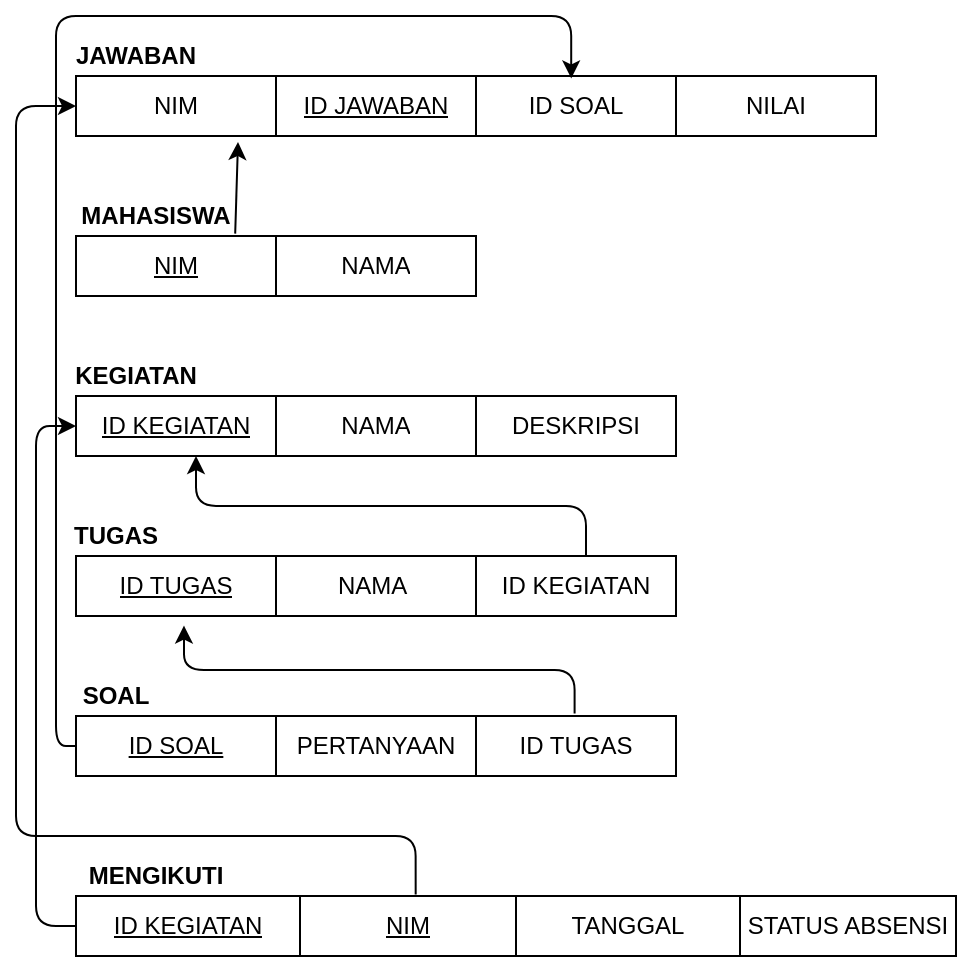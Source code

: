 <mxfile version="13.8.1" type="github">
  <diagram name="Page-1" id="c4acf3e9-155e-7222-9cf6-157b1a14988f">
    <mxGraphModel dx="1038" dy="523" grid="1" gridSize="10" guides="1" tooltips="1" connect="1" arrows="1" fold="1" page="1" pageScale="1" pageWidth="1200" pageHeight="1920" background="#ffffff" math="0" shadow="0">
      <root>
        <mxCell id="0" />
        <mxCell id="1" parent="0" />
        <mxCell id="n6CTJiY0W6eviaq9f81T-15" value="&lt;b&gt;JAWABAN&lt;/b&gt;" style="text;html=1;strokeColor=none;fillColor=none;align=center;verticalAlign=middle;whiteSpace=wrap;rounded=0;" vertex="1" parent="1">
          <mxGeometry x="50" y="270" width="40" height="20" as="geometry" />
        </mxCell>
        <mxCell id="n6CTJiY0W6eviaq9f81T-21" value="&lt;b&gt;MAHASISWA&lt;/b&gt;" style="text;html=1;strokeColor=none;fillColor=none;align=center;verticalAlign=middle;whiteSpace=wrap;rounded=0;" vertex="1" parent="1">
          <mxGeometry x="60" y="350" width="40" height="20" as="geometry" />
        </mxCell>
        <mxCell id="n6CTJiY0W6eviaq9f81T-16" value="" style="shape=table;html=1;whiteSpace=wrap;startSize=0;container=1;collapsible=0;childLayout=tableLayout;" vertex="1" parent="1">
          <mxGeometry x="40" y="370" width="200" height="30" as="geometry" />
        </mxCell>
        <mxCell id="n6CTJiY0W6eviaq9f81T-17" value="" style="shape=partialRectangle;html=1;whiteSpace=wrap;collapsible=0;dropTarget=0;pointerEvents=0;fillColor=none;top=0;left=0;bottom=0;right=0;points=[[0,0.5],[1,0.5]];portConstraint=eastwest;" vertex="1" parent="n6CTJiY0W6eviaq9f81T-16">
          <mxGeometry width="200" height="30" as="geometry" />
        </mxCell>
        <mxCell id="n6CTJiY0W6eviaq9f81T-18" value="&lt;u&gt;NIM&lt;/u&gt;" style="shape=partialRectangle;html=1;whiteSpace=wrap;connectable=0;fillColor=none;top=0;left=0;bottom=0;right=0;overflow=hidden;" vertex="1" parent="n6CTJiY0W6eviaq9f81T-17">
          <mxGeometry width="100" height="30" as="geometry" />
        </mxCell>
        <mxCell id="n6CTJiY0W6eviaq9f81T-20" value="NAMA" style="shape=partialRectangle;html=1;whiteSpace=wrap;connectable=0;fillColor=none;top=0;left=0;bottom=0;right=0;overflow=hidden;" vertex="1" parent="n6CTJiY0W6eviaq9f81T-17">
          <mxGeometry x="100" width="100" height="30" as="geometry" />
        </mxCell>
        <mxCell id="n6CTJiY0W6eviaq9f81T-1" value="" style="shape=table;html=1;whiteSpace=wrap;startSize=0;container=1;collapsible=0;childLayout=tableLayout;" vertex="1" parent="1">
          <mxGeometry x="40" y="290" width="400" height="30" as="geometry" />
        </mxCell>
        <mxCell id="n6CTJiY0W6eviaq9f81T-2" value="" style="shape=partialRectangle;html=1;whiteSpace=wrap;collapsible=0;dropTarget=0;pointerEvents=0;fillColor=none;top=0;left=0;bottom=0;right=0;points=[[0,0.5],[1,0.5]];portConstraint=eastwest;" vertex="1" parent="n6CTJiY0W6eviaq9f81T-1">
          <mxGeometry width="400" height="30" as="geometry" />
        </mxCell>
        <mxCell id="n6CTJiY0W6eviaq9f81T-3" value="NIM" style="shape=partialRectangle;html=1;whiteSpace=wrap;connectable=0;fillColor=none;top=0;left=0;bottom=0;right=0;overflow=hidden;" vertex="1" parent="n6CTJiY0W6eviaq9f81T-2">
          <mxGeometry width="100" height="30" as="geometry" />
        </mxCell>
        <mxCell id="n6CTJiY0W6eviaq9f81T-39" value="&lt;u&gt;ID JAWABAN&lt;/u&gt;" style="shape=partialRectangle;html=1;whiteSpace=wrap;connectable=0;fillColor=none;top=0;left=0;bottom=0;right=0;overflow=hidden;" vertex="1" parent="n6CTJiY0W6eviaq9f81T-2">
          <mxGeometry x="100" width="100" height="30" as="geometry" />
        </mxCell>
        <mxCell id="n6CTJiY0W6eviaq9f81T-40" value="ID SOAL" style="shape=partialRectangle;html=1;whiteSpace=wrap;connectable=0;fillColor=none;top=0;left=0;bottom=0;right=0;overflow=hidden;" vertex="1" parent="n6CTJiY0W6eviaq9f81T-2">
          <mxGeometry x="200" width="100" height="30" as="geometry" />
        </mxCell>
        <mxCell id="n6CTJiY0W6eviaq9f81T-41" value="NILAI" style="shape=partialRectangle;html=1;whiteSpace=wrap;connectable=0;fillColor=none;top=0;left=0;bottom=0;right=0;overflow=hidden;" vertex="1" parent="n6CTJiY0W6eviaq9f81T-2">
          <mxGeometry x="300" width="100" height="30" as="geometry" />
        </mxCell>
        <mxCell id="n6CTJiY0W6eviaq9f81T-23" value="" style="shape=table;html=1;whiteSpace=wrap;startSize=0;container=1;collapsible=0;childLayout=tableLayout;" vertex="1" parent="1">
          <mxGeometry x="40" y="450" width="300" height="30" as="geometry" />
        </mxCell>
        <mxCell id="n6CTJiY0W6eviaq9f81T-24" value="" style="shape=partialRectangle;html=1;whiteSpace=wrap;collapsible=0;dropTarget=0;pointerEvents=0;fillColor=none;top=0;left=0;bottom=0;right=0;points=[[0,0.5],[1,0.5]];portConstraint=eastwest;" vertex="1" parent="n6CTJiY0W6eviaq9f81T-23">
          <mxGeometry width="300" height="30" as="geometry" />
        </mxCell>
        <mxCell id="n6CTJiY0W6eviaq9f81T-25" value="&lt;u&gt;ID KEGIATAN&lt;/u&gt;" style="shape=partialRectangle;html=1;whiteSpace=wrap;connectable=0;fillColor=none;top=0;left=0;bottom=0;right=0;overflow=hidden;" vertex="1" parent="n6CTJiY0W6eviaq9f81T-24">
          <mxGeometry width="100" height="30" as="geometry" />
        </mxCell>
        <mxCell id="n6CTJiY0W6eviaq9f81T-26" value="NAMA" style="shape=partialRectangle;html=1;whiteSpace=wrap;connectable=0;fillColor=none;top=0;left=0;bottom=0;right=0;overflow=hidden;" vertex="1" parent="n6CTJiY0W6eviaq9f81T-24">
          <mxGeometry x="100" width="100" height="30" as="geometry" />
        </mxCell>
        <mxCell id="n6CTJiY0W6eviaq9f81T-38" value="DESKRIPSI" style="shape=partialRectangle;html=1;whiteSpace=wrap;connectable=0;fillColor=none;top=0;left=0;bottom=0;right=0;overflow=hidden;" vertex="1" parent="n6CTJiY0W6eviaq9f81T-24">
          <mxGeometry x="200" width="100" height="30" as="geometry" />
        </mxCell>
        <mxCell id="n6CTJiY0W6eviaq9f81T-27" value="" style="shape=table;html=1;whiteSpace=wrap;startSize=0;container=1;collapsible=0;childLayout=tableLayout;" vertex="1" parent="1">
          <mxGeometry x="40" y="530" width="300" height="30" as="geometry" />
        </mxCell>
        <mxCell id="n6CTJiY0W6eviaq9f81T-28" value="" style="shape=partialRectangle;html=1;whiteSpace=wrap;collapsible=0;dropTarget=0;pointerEvents=0;fillColor=none;top=0;left=0;bottom=0;right=0;points=[[0,0.5],[1,0.5]];portConstraint=eastwest;" vertex="1" parent="n6CTJiY0W6eviaq9f81T-27">
          <mxGeometry width="300" height="30" as="geometry" />
        </mxCell>
        <mxCell id="n6CTJiY0W6eviaq9f81T-29" value="&lt;u&gt;ID TUGAS&lt;/u&gt;" style="shape=partialRectangle;html=1;whiteSpace=wrap;connectable=0;fillColor=none;top=0;left=0;bottom=0;right=0;overflow=hidden;" vertex="1" parent="n6CTJiY0W6eviaq9f81T-28">
          <mxGeometry width="100" height="30" as="geometry" />
        </mxCell>
        <mxCell id="n6CTJiY0W6eviaq9f81T-30" value="NAMA&amp;nbsp;" style="shape=partialRectangle;html=1;whiteSpace=wrap;connectable=0;fillColor=none;top=0;left=0;bottom=0;right=0;overflow=hidden;" vertex="1" parent="n6CTJiY0W6eviaq9f81T-28">
          <mxGeometry x="100" width="100" height="30" as="geometry" />
        </mxCell>
        <mxCell id="n6CTJiY0W6eviaq9f81T-43" value="ID KEGIATAN" style="shape=partialRectangle;html=1;whiteSpace=wrap;connectable=0;fillColor=none;top=0;left=0;bottom=0;right=0;overflow=hidden;" vertex="1" parent="n6CTJiY0W6eviaq9f81T-28">
          <mxGeometry x="200" width="100" height="30" as="geometry" />
        </mxCell>
        <mxCell id="n6CTJiY0W6eviaq9f81T-31" value="" style="shape=table;html=1;whiteSpace=wrap;startSize=0;container=1;collapsible=0;childLayout=tableLayout;" vertex="1" parent="1">
          <mxGeometry x="40" y="610" width="300" height="30" as="geometry" />
        </mxCell>
        <mxCell id="n6CTJiY0W6eviaq9f81T-32" value="" style="shape=partialRectangle;html=1;whiteSpace=wrap;collapsible=0;dropTarget=0;pointerEvents=0;fillColor=none;top=0;left=0;bottom=0;right=0;points=[[0,0.5],[1,0.5]];portConstraint=eastwest;" vertex="1" parent="n6CTJiY0W6eviaq9f81T-31">
          <mxGeometry width="300" height="30" as="geometry" />
        </mxCell>
        <mxCell id="n6CTJiY0W6eviaq9f81T-33" value="&lt;u&gt;ID SOAL&lt;/u&gt;" style="shape=partialRectangle;html=1;whiteSpace=wrap;connectable=0;fillColor=none;top=0;left=0;bottom=0;right=0;overflow=hidden;" vertex="1" parent="n6CTJiY0W6eviaq9f81T-32">
          <mxGeometry width="100" height="30" as="geometry" />
        </mxCell>
        <mxCell id="n6CTJiY0W6eviaq9f81T-34" value="PERTANYAAN" style="shape=partialRectangle;html=1;whiteSpace=wrap;connectable=0;fillColor=none;top=0;left=0;bottom=0;right=0;overflow=hidden;" vertex="1" parent="n6CTJiY0W6eviaq9f81T-32">
          <mxGeometry x="100" width="100" height="30" as="geometry" />
        </mxCell>
        <mxCell id="n6CTJiY0W6eviaq9f81T-42" value="ID TUGAS" style="shape=partialRectangle;html=1;whiteSpace=wrap;connectable=0;fillColor=none;top=0;left=0;bottom=0;right=0;overflow=hidden;" vertex="1" parent="n6CTJiY0W6eviaq9f81T-32">
          <mxGeometry x="200" width="100" height="30" as="geometry" />
        </mxCell>
        <mxCell id="n6CTJiY0W6eviaq9f81T-35" value="&lt;b&gt;KEGIATAN&lt;/b&gt;" style="text;html=1;strokeColor=none;fillColor=none;align=center;verticalAlign=middle;whiteSpace=wrap;rounded=0;" vertex="1" parent="1">
          <mxGeometry x="50" y="430" width="40" height="20" as="geometry" />
        </mxCell>
        <mxCell id="n6CTJiY0W6eviaq9f81T-36" value="&lt;b&gt;TUGAS&lt;/b&gt;" style="text;html=1;strokeColor=none;fillColor=none;align=center;verticalAlign=middle;whiteSpace=wrap;rounded=0;" vertex="1" parent="1">
          <mxGeometry x="40" y="510" width="40" height="20" as="geometry" />
        </mxCell>
        <mxCell id="n6CTJiY0W6eviaq9f81T-37" value="&lt;b&gt;SOAL&lt;/b&gt;" style="text;html=1;strokeColor=none;fillColor=none;align=center;verticalAlign=middle;whiteSpace=wrap;rounded=0;" vertex="1" parent="1">
          <mxGeometry x="40" y="590" width="40" height="20" as="geometry" />
        </mxCell>
        <mxCell id="n6CTJiY0W6eviaq9f81T-44" value="" style="shape=table;html=1;whiteSpace=wrap;startSize=0;container=1;collapsible=0;childLayout=tableLayout;" vertex="1" parent="1">
          <mxGeometry x="40" y="700" width="440" height="30" as="geometry" />
        </mxCell>
        <mxCell id="n6CTJiY0W6eviaq9f81T-45" value="" style="shape=partialRectangle;html=1;whiteSpace=wrap;collapsible=0;dropTarget=0;pointerEvents=0;fillColor=none;top=0;left=0;bottom=0;right=0;points=[[0,0.5],[1,0.5]];portConstraint=eastwest;" vertex="1" parent="n6CTJiY0W6eviaq9f81T-44">
          <mxGeometry width="440" height="30" as="geometry" />
        </mxCell>
        <mxCell id="n6CTJiY0W6eviaq9f81T-46" value="&lt;u&gt;ID KEGIATAN&lt;/u&gt;" style="shape=partialRectangle;html=1;whiteSpace=wrap;connectable=0;fillColor=none;top=0;left=0;bottom=0;right=0;overflow=hidden;" vertex="1" parent="n6CTJiY0W6eviaq9f81T-45">
          <mxGeometry width="112" height="30" as="geometry" />
        </mxCell>
        <mxCell id="n6CTJiY0W6eviaq9f81T-47" value="&lt;u&gt;NIM&lt;/u&gt;" style="shape=partialRectangle;html=1;whiteSpace=wrap;connectable=0;fillColor=none;top=0;left=0;bottom=0;right=0;overflow=hidden;" vertex="1" parent="n6CTJiY0W6eviaq9f81T-45">
          <mxGeometry x="112" width="108" height="30" as="geometry" />
        </mxCell>
        <mxCell id="n6CTJiY0W6eviaq9f81T-48" value="TANGGAL" style="shape=partialRectangle;html=1;whiteSpace=wrap;connectable=0;fillColor=none;top=0;left=0;bottom=0;right=0;overflow=hidden;" vertex="1" parent="n6CTJiY0W6eviaq9f81T-45">
          <mxGeometry x="220" width="112" height="30" as="geometry" />
        </mxCell>
        <mxCell id="n6CTJiY0W6eviaq9f81T-49" value="STATUS ABSENSI" style="shape=partialRectangle;html=1;whiteSpace=wrap;connectable=0;fillColor=none;top=0;left=0;bottom=0;right=0;overflow=hidden;" vertex="1" parent="n6CTJiY0W6eviaq9f81T-45">
          <mxGeometry x="332" width="108" height="30" as="geometry" />
        </mxCell>
        <mxCell id="n6CTJiY0W6eviaq9f81T-50" value="&lt;b&gt;MENGIKUTI&lt;/b&gt;" style="text;html=1;strokeColor=none;fillColor=none;align=center;verticalAlign=middle;whiteSpace=wrap;rounded=0;" vertex="1" parent="1">
          <mxGeometry x="60" y="680" width="40" height="20" as="geometry" />
        </mxCell>
        <mxCell id="n6CTJiY0W6eviaq9f81T-52" value="" style="edgeStyle=segmentEdgeStyle;endArrow=classic;html=1;entryX=0;entryY=0.5;entryDx=0;entryDy=0;exitX=0;exitY=0.5;exitDx=0;exitDy=0;" edge="1" parent="1" source="n6CTJiY0W6eviaq9f81T-45" target="n6CTJiY0W6eviaq9f81T-24">
          <mxGeometry width="50" height="50" relative="1" as="geometry">
            <mxPoint x="250" y="560" as="sourcePoint" />
            <mxPoint x="300" y="510" as="targetPoint" />
            <Array as="points">
              <mxPoint x="20" y="715" />
              <mxPoint x="20" y="465" />
            </Array>
          </mxGeometry>
        </mxCell>
        <mxCell id="n6CTJiY0W6eviaq9f81T-53" value="" style="edgeStyle=segmentEdgeStyle;endArrow=classic;html=1;exitX=0.386;exitY=-0.027;exitDx=0;exitDy=0;exitPerimeter=0;entryX=0;entryY=0.5;entryDx=0;entryDy=0;" edge="1" parent="1" source="n6CTJiY0W6eviaq9f81T-45" target="n6CTJiY0W6eviaq9f81T-2">
          <mxGeometry width="50" height="50" relative="1" as="geometry">
            <mxPoint x="210" y="680" as="sourcePoint" />
            <mxPoint x="10" y="300" as="targetPoint" />
            <Array as="points">
              <mxPoint x="210" y="670" />
              <mxPoint x="10" y="670" />
              <mxPoint x="10" y="305" />
            </Array>
          </mxGeometry>
        </mxCell>
        <mxCell id="n6CTJiY0W6eviaq9f81T-54" value="" style="edgeStyle=elbowEdgeStyle;elbow=vertical;endArrow=classic;html=1;exitX=0.831;exitY=-0.04;exitDx=0;exitDy=0;exitPerimeter=0;entryX=0.18;entryY=1.16;entryDx=0;entryDy=0;entryPerimeter=0;" edge="1" parent="1" source="n6CTJiY0W6eviaq9f81T-32" target="n6CTJiY0W6eviaq9f81T-28">
          <mxGeometry width="50" height="50" relative="1" as="geometry">
            <mxPoint x="250" y="560" as="sourcePoint" />
            <mxPoint x="300" y="510" as="targetPoint" />
          </mxGeometry>
        </mxCell>
        <mxCell id="n6CTJiY0W6eviaq9f81T-55" value="" style="edgeStyle=elbowEdgeStyle;elbow=vertical;endArrow=classic;html=1;entryX=0.18;entryY=1.16;entryDx=0;entryDy=0;entryPerimeter=0;" edge="1" parent="1">
          <mxGeometry width="50" height="50" relative="1" as="geometry">
            <mxPoint x="295" y="530" as="sourcePoint" />
            <mxPoint x="100" y="480.0" as="targetPoint" />
          </mxGeometry>
        </mxCell>
        <mxCell id="n6CTJiY0W6eviaq9f81T-56" value="" style="endArrow=classic;html=1;exitX=0.398;exitY=-0.04;exitDx=0;exitDy=0;exitPerimeter=0;" edge="1" parent="1" source="n6CTJiY0W6eviaq9f81T-17">
          <mxGeometry width="50" height="50" relative="1" as="geometry">
            <mxPoint x="250" y="460" as="sourcePoint" />
            <mxPoint x="121" y="323" as="targetPoint" />
          </mxGeometry>
        </mxCell>
        <mxCell id="n6CTJiY0W6eviaq9f81T-57" value="" style="edgeStyle=segmentEdgeStyle;endArrow=classic;html=1;exitX=0;exitY=0.5;exitDx=0;exitDy=0;entryX=0.619;entryY=0.04;entryDx=0;entryDy=0;entryPerimeter=0;" edge="1" parent="1" source="n6CTJiY0W6eviaq9f81T-32" target="n6CTJiY0W6eviaq9f81T-2">
          <mxGeometry width="50" height="50" relative="1" as="geometry">
            <mxPoint x="250" y="560" as="sourcePoint" />
            <mxPoint x="290" y="250" as="targetPoint" />
            <Array as="points">
              <mxPoint x="30" y="625" />
              <mxPoint x="30" y="260" />
              <mxPoint x="288" y="260" />
            </Array>
          </mxGeometry>
        </mxCell>
      </root>
    </mxGraphModel>
  </diagram>
</mxfile>
